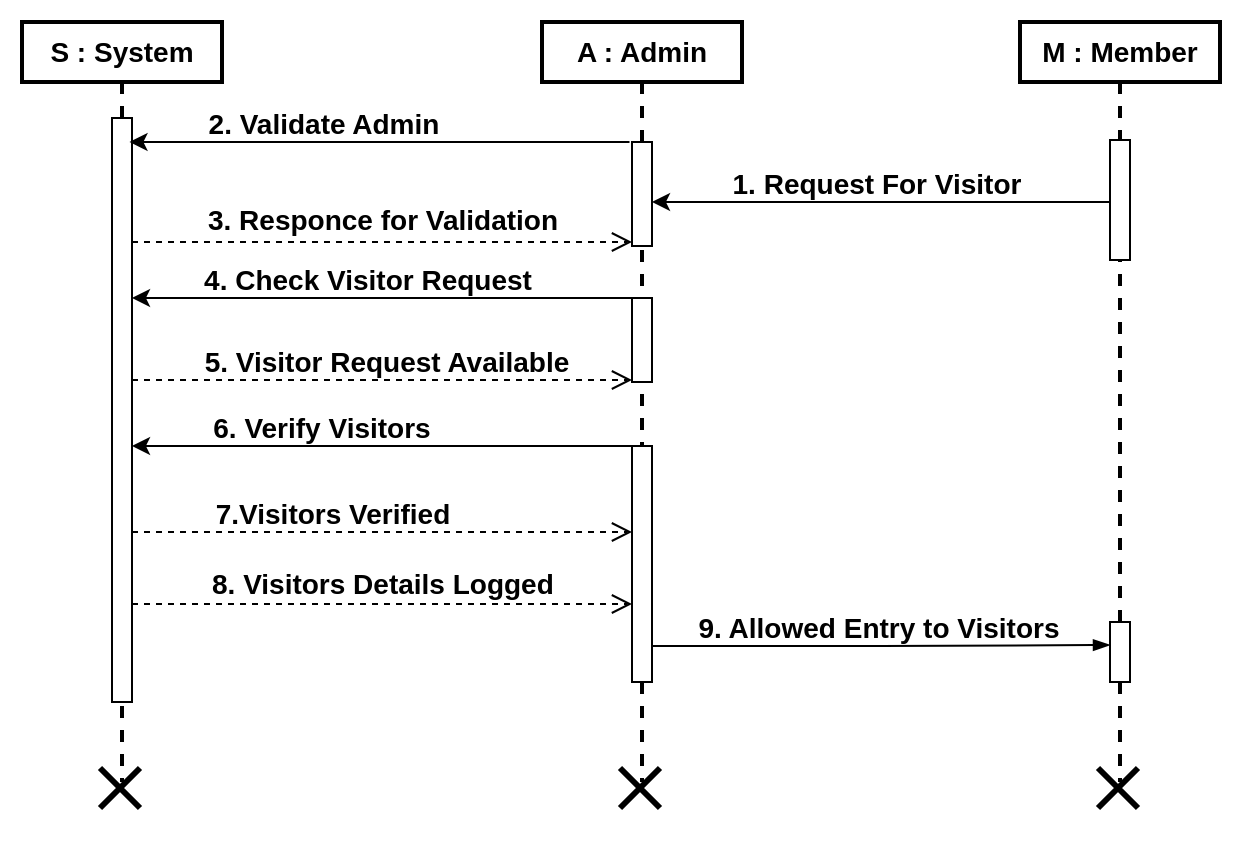 <mxfile version="24.7.6">
  <diagram name="Page-1" id="4FSYOB0P4fJoKlV8qEVA">
    <mxGraphModel dx="1050" dy="557" grid="1" gridSize="10" guides="1" tooltips="1" connect="1" arrows="1" fold="1" page="1" pageScale="1" pageWidth="850" pageHeight="1100" math="0" shadow="0">
      <root>
        <mxCell id="0" />
        <mxCell id="1" parent="0" />
        <mxCell id="pqHmcFxmK-d73JVILgF8-1" value="" style="rounded=0;whiteSpace=wrap;html=1;strokeColor=#FFFFFF;" vertex="1" parent="1">
          <mxGeometry x="40" y="310" width="620" height="420" as="geometry" />
        </mxCell>
        <mxCell id="pqHmcFxmK-d73JVILgF8-2" value="&lt;span style=&quot;font-size: 14px;&quot;&gt;&lt;b&gt;S : System&lt;/b&gt;&lt;/span&gt;" style="shape=umlLifeline;perimeter=lifelinePerimeter;whiteSpace=wrap;html=1;container=1;dropTarget=0;collapsible=0;recursiveResize=0;outlineConnect=0;portConstraint=eastwest;newEdgeStyle={&quot;curved&quot;:0,&quot;rounded&quot;:0};strokeWidth=2;size=30;" vertex="1" parent="1">
          <mxGeometry x="50" y="320" width="100" height="380" as="geometry" />
        </mxCell>
        <mxCell id="pqHmcFxmK-d73JVILgF8-3" value="" style="html=1;points=[[0,0,0,0,5],[0,1,0,0,-5],[1,0,0,0,5],[1,1,0,0,-5]];perimeter=orthogonalPerimeter;outlineConnect=0;targetShapes=umlLifeline;portConstraint=eastwest;newEdgeStyle={&quot;curved&quot;:0,&quot;rounded&quot;:0};" vertex="1" parent="pqHmcFxmK-d73JVILgF8-2">
          <mxGeometry x="45" y="48" width="10" height="292" as="geometry" />
        </mxCell>
        <mxCell id="pqHmcFxmK-d73JVILgF8-4" value="&lt;span style=&quot;font-size: 14px;&quot;&gt;&lt;b&gt;A : Admin&lt;/b&gt;&lt;/span&gt;" style="shape=umlLifeline;perimeter=lifelinePerimeter;whiteSpace=wrap;html=1;container=1;dropTarget=0;collapsible=0;recursiveResize=0;outlineConnect=0;portConstraint=eastwest;newEdgeStyle={&quot;curved&quot;:0,&quot;rounded&quot;:0};strokeWidth=2;size=30;" vertex="1" parent="1">
          <mxGeometry x="310" y="320" width="100" height="380" as="geometry" />
        </mxCell>
        <mxCell id="pqHmcFxmK-d73JVILgF8-5" value="" style="html=1;points=[[0,0,0,0,5],[0,1,0,0,-5],[1,0,0,0,5],[1,1,0,0,-5]];perimeter=orthogonalPerimeter;outlineConnect=0;targetShapes=umlLifeline;portConstraint=eastwest;newEdgeStyle={&quot;curved&quot;:0,&quot;rounded&quot;:0};" vertex="1" parent="pqHmcFxmK-d73JVILgF8-4">
          <mxGeometry x="45" y="60" width="10" height="52" as="geometry" />
        </mxCell>
        <mxCell id="pqHmcFxmK-d73JVILgF8-6" value="" style="html=1;points=[[0,0,0,0,5],[0,1,0,0,-5],[1,0,0,0,5],[1,1,0,0,-5]];perimeter=orthogonalPerimeter;outlineConnect=0;targetShapes=umlLifeline;portConstraint=eastwest;newEdgeStyle={&quot;curved&quot;:0,&quot;rounded&quot;:0};" vertex="1" parent="pqHmcFxmK-d73JVILgF8-4">
          <mxGeometry x="45" y="212" width="10" height="118" as="geometry" />
        </mxCell>
        <mxCell id="pqHmcFxmK-d73JVILgF8-7" value="&lt;span style=&quot;font-size: 14px;&quot;&gt;&lt;b&gt;M : Member&lt;/b&gt;&lt;/span&gt;" style="shape=umlLifeline;perimeter=lifelinePerimeter;whiteSpace=wrap;html=1;container=1;dropTarget=0;collapsible=0;recursiveResize=0;outlineConnect=0;portConstraint=eastwest;newEdgeStyle={&quot;curved&quot;:0,&quot;rounded&quot;:0};strokeWidth=2;size=30;" vertex="1" parent="1">
          <mxGeometry x="549" y="320" width="100" height="380" as="geometry" />
        </mxCell>
        <mxCell id="pqHmcFxmK-d73JVILgF8-8" value="" style="html=1;points=[[0,0,0,0,5],[0,1,0,0,-5],[1,0,0,0,5],[1,1,0,0,-5]];perimeter=orthogonalPerimeter;outlineConnect=0;targetShapes=umlLifeline;portConstraint=eastwest;newEdgeStyle={&quot;curved&quot;:0,&quot;rounded&quot;:0};" vertex="1" parent="pqHmcFxmK-d73JVILgF8-7">
          <mxGeometry x="45" y="300" width="10" height="30" as="geometry" />
        </mxCell>
        <mxCell id="pqHmcFxmK-d73JVILgF8-9" value="" style="html=1;points=[[0,0,0,0,5],[0,1,0,0,-5],[1,0,0,0,5],[1,1,0,0,-5]];perimeter=orthogonalPerimeter;outlineConnect=0;targetShapes=umlLifeline;portConstraint=eastwest;newEdgeStyle={&quot;curved&quot;:0,&quot;rounded&quot;:0};" vertex="1" parent="pqHmcFxmK-d73JVILgF8-7">
          <mxGeometry x="45" y="59" width="10" height="60" as="geometry" />
        </mxCell>
        <mxCell id="pqHmcFxmK-d73JVILgF8-10" value="" style="endArrow=classic;html=1;rounded=0;" edge="1" parent="1">
          <mxGeometry width="50" height="50" relative="1" as="geometry">
            <mxPoint x="353.75" y="380" as="sourcePoint" />
            <mxPoint x="103.75" y="380" as="targetPoint" />
          </mxGeometry>
        </mxCell>
        <mxCell id="pqHmcFxmK-d73JVILgF8-11" value="&lt;font style=&quot;font-size: 14px;&quot;&gt;&lt;b&gt;2. Validate Adm&lt;/b&gt;&lt;span style=&quot;color: rgba(0, 0, 0, 0); font-family: monospace; font-size: 0px; text-align: start; text-wrap: nowrap;&quot;&gt;%3CmxGraphModel%3E%3Croot%3E%3CmxCell%20id%3D%220%22%2F%3E%3CmxCell%20id%3D%221%22%20parent%3D%220%22%2F%3E%3CmxCell%20id%3D%222%22%20value%3D%22%26lt%3Bfont%20style%3D%26quot%3Bfont-size%3A%2014px%3B%26quot%3B%26gt%3B%26lt%3Bb%26gt%3B2.%20Responce%20for%20Validation%26lt%3B%2Fb%26gt%3B%26lt%3B%2Ffont%26gt%3B%22%20style%3D%22html%3D1%3BverticalAlign%3Dbottom%3BendArrow%3Dopen%3Bdashed%3D1%3BendSize%3D8%3Bcurved%3D0%3Brounded%3D0%3B%22%20edge%3D%221%22%20parent%3D%221%22%3E%3CmxGeometry%20relative%3D%221%22%20as%3D%22geometry%22%3E%3CmxPoint%20x%3D%22105%22%20y%3D%22420%22%20as%3D%22sourcePoint%22%2F%3E%3CmxPoint%20x%3D%22355%22%20y%3D%22420%22%20as%3D%22targetPoint%22%2F%3E%3C%2FmxGeometry%3E%3C%2FmxCell%3E%3C%2Froot%3E%3C%2FmxGraphModel%3E&lt;/span&gt;&lt;b&gt;in&lt;/b&gt;&lt;/font&gt;" style="text;html=1;align=center;verticalAlign=middle;whiteSpace=wrap;rounded=0;" vertex="1" parent="1">
          <mxGeometry x="136" y="361" width="130" height="20" as="geometry" />
        </mxCell>
        <mxCell id="pqHmcFxmK-d73JVILgF8-12" value="&lt;font style=&quot;font-size: 14px;&quot;&gt;&lt;b&gt;3. Responce for Validation&lt;/b&gt;&lt;/font&gt;" style="html=1;verticalAlign=bottom;endArrow=open;dashed=1;endSize=8;curved=0;rounded=0;" edge="1" parent="1">
          <mxGeometry relative="1" as="geometry">
            <mxPoint x="105" y="430" as="sourcePoint" />
            <mxPoint x="355" y="430" as="targetPoint" />
          </mxGeometry>
        </mxCell>
        <mxCell id="pqHmcFxmK-d73JVILgF8-13" value="" style="html=1;points=[[0,0,0,0,5],[0,1,0,0,-5],[1,0,0,0,5],[1,1,0,0,-5]];perimeter=orthogonalPerimeter;outlineConnect=0;targetShapes=umlLifeline;portConstraint=eastwest;newEdgeStyle={&quot;curved&quot;:0,&quot;rounded&quot;:0};" vertex="1" parent="1">
          <mxGeometry x="355" y="458" width="10" height="42" as="geometry" />
        </mxCell>
        <mxCell id="pqHmcFxmK-d73JVILgF8-14" value="" style="endArrow=classic;html=1;rounded=0;" edge="1" parent="1">
          <mxGeometry width="50" height="50" relative="1" as="geometry">
            <mxPoint x="355" y="458" as="sourcePoint" />
            <mxPoint x="105" y="458" as="targetPoint" />
          </mxGeometry>
        </mxCell>
        <mxCell id="pqHmcFxmK-d73JVILgF8-15" value="&lt;span style=&quot;font-size: 14px;&quot;&gt;&lt;b&gt;4. Check Visitor Request&lt;/b&gt;&lt;/span&gt;" style="text;html=1;align=center;verticalAlign=middle;whiteSpace=wrap;rounded=0;" vertex="1" parent="1">
          <mxGeometry x="136" y="439" width="174" height="20" as="geometry" />
        </mxCell>
        <mxCell id="pqHmcFxmK-d73JVILgF8-16" value="" style="html=1;verticalAlign=bottom;endArrow=open;dashed=1;endSize=8;curved=0;rounded=0;" edge="1" parent="1">
          <mxGeometry relative="1" as="geometry">
            <mxPoint x="105" y="499" as="sourcePoint" />
            <mxPoint x="355" y="499" as="targetPoint" />
          </mxGeometry>
        </mxCell>
        <mxCell id="pqHmcFxmK-d73JVILgF8-17" value="&lt;span style=&quot;font-size: 14px;&quot;&gt;&lt;b&gt;5. Visitor Request Available&lt;/b&gt;&lt;/span&gt;" style="text;html=1;align=center;verticalAlign=middle;whiteSpace=wrap;rounded=0;" vertex="1" parent="1">
          <mxGeometry x="135" y="480" width="195" height="20" as="geometry" />
        </mxCell>
        <mxCell id="pqHmcFxmK-d73JVILgF8-18" value="" style="endArrow=classic;html=1;rounded=0;" edge="1" parent="1">
          <mxGeometry width="50" height="50" relative="1" as="geometry">
            <mxPoint x="355" y="532" as="sourcePoint" />
            <mxPoint x="105" y="532" as="targetPoint" />
          </mxGeometry>
        </mxCell>
        <mxCell id="pqHmcFxmK-d73JVILgF8-19" value="&lt;span style=&quot;font-size: 14px;&quot;&gt;&lt;b&gt;6. Verify Visitors&lt;/b&gt;&lt;/span&gt;" style="text;html=1;align=center;verticalAlign=middle;whiteSpace=wrap;rounded=0;" vertex="1" parent="1">
          <mxGeometry x="140" y="513" width="120" height="20" as="geometry" />
        </mxCell>
        <mxCell id="pqHmcFxmK-d73JVILgF8-20" value="" style="html=1;verticalAlign=bottom;endArrow=open;dashed=1;endSize=8;curved=0;rounded=0;" edge="1" parent="1">
          <mxGeometry relative="1" as="geometry">
            <mxPoint x="105" y="575" as="sourcePoint" />
            <mxPoint x="355" y="575" as="targetPoint" />
          </mxGeometry>
        </mxCell>
        <mxCell id="pqHmcFxmK-d73JVILgF8-21" value="&lt;span style=&quot;font-size: 14px;&quot;&gt;&lt;b&gt;7.Visitors Verified&lt;/b&gt;&lt;/span&gt;" style="text;html=1;align=center;verticalAlign=middle;whiteSpace=wrap;rounded=0;" vertex="1" parent="1">
          <mxGeometry x="137" y="556" width="137" height="20" as="geometry" />
        </mxCell>
        <mxCell id="pqHmcFxmK-d73JVILgF8-25" value="" style="html=1;verticalAlign=bottom;endArrow=open;dashed=1;endSize=8;curved=0;rounded=0;" edge="1" parent="1">
          <mxGeometry relative="1" as="geometry">
            <mxPoint x="105" y="611" as="sourcePoint" />
            <mxPoint x="355" y="611" as="targetPoint" />
          </mxGeometry>
        </mxCell>
        <mxCell id="pqHmcFxmK-d73JVILgF8-26" value="&lt;span style=&quot;font-size: 14px;&quot;&gt;&lt;b&gt;8. Visitors Details Logged&amp;nbsp;&lt;/b&gt;&lt;/span&gt;" style="text;html=1;align=left;verticalAlign=middle;whiteSpace=wrap;rounded=0;" vertex="1" parent="1">
          <mxGeometry x="143" y="591" width="187" height="20" as="geometry" />
        </mxCell>
        <mxCell id="pqHmcFxmK-d73JVILgF8-32" value="" style="edgeStyle=elbowEdgeStyle;fontSize=12;html=1;endArrow=blockThin;endFill=1;rounded=0;" edge="1" parent="1">
          <mxGeometry width="160" relative="1" as="geometry">
            <mxPoint x="365" y="632" as="sourcePoint" />
            <mxPoint x="594" y="631.5" as="targetPoint" />
          </mxGeometry>
        </mxCell>
        <mxCell id="pqHmcFxmK-d73JVILgF8-33" value="&lt;span style=&quot;font-size: 14px;&quot;&gt;&lt;b&gt;9. Allowed Entry to Visitors&lt;/b&gt;&lt;/span&gt;" style="text;html=1;align=center;verticalAlign=middle;whiteSpace=wrap;rounded=0;" vertex="1" parent="1">
          <mxGeometry x="384" y="613" width="189" height="20" as="geometry" />
        </mxCell>
        <mxCell id="pqHmcFxmK-d73JVILgF8-34" value="" style="endArrow=classic;html=1;rounded=0;" edge="1" parent="1" source="pqHmcFxmK-d73JVILgF8-9">
          <mxGeometry width="50" height="50" relative="1" as="geometry">
            <mxPoint x="590" y="410" as="sourcePoint" />
            <mxPoint x="365" y="410" as="targetPoint" />
          </mxGeometry>
        </mxCell>
        <mxCell id="pqHmcFxmK-d73JVILgF8-35" value="&lt;span style=&quot;font-size: 14px;&quot;&gt;&lt;b&gt;1. Request For Visitor&lt;/b&gt;&lt;/span&gt;" style="text;html=1;align=center;verticalAlign=middle;whiteSpace=wrap;rounded=0;" vertex="1" parent="1">
          <mxGeometry x="388" y="391" width="179" height="20" as="geometry" />
        </mxCell>
        <mxCell id="pqHmcFxmK-d73JVILgF8-36" value="" style="shape=umlDestroy;whiteSpace=wrap;html=1;strokeWidth=3;targetShapes=umlLifeline;" vertex="1" parent="1">
          <mxGeometry x="89" y="693" width="20" height="20" as="geometry" />
        </mxCell>
        <mxCell id="pqHmcFxmK-d73JVILgF8-37" value="" style="shape=umlDestroy;whiteSpace=wrap;html=1;strokeWidth=3;targetShapes=umlLifeline;" vertex="1" parent="1">
          <mxGeometry x="349" y="693" width="20" height="20" as="geometry" />
        </mxCell>
        <mxCell id="pqHmcFxmK-d73JVILgF8-38" value="" style="shape=umlDestroy;whiteSpace=wrap;html=1;strokeWidth=3;targetShapes=umlLifeline;" vertex="1" parent="1">
          <mxGeometry x="588" y="693" width="20" height="20" as="geometry" />
        </mxCell>
      </root>
    </mxGraphModel>
  </diagram>
</mxfile>
